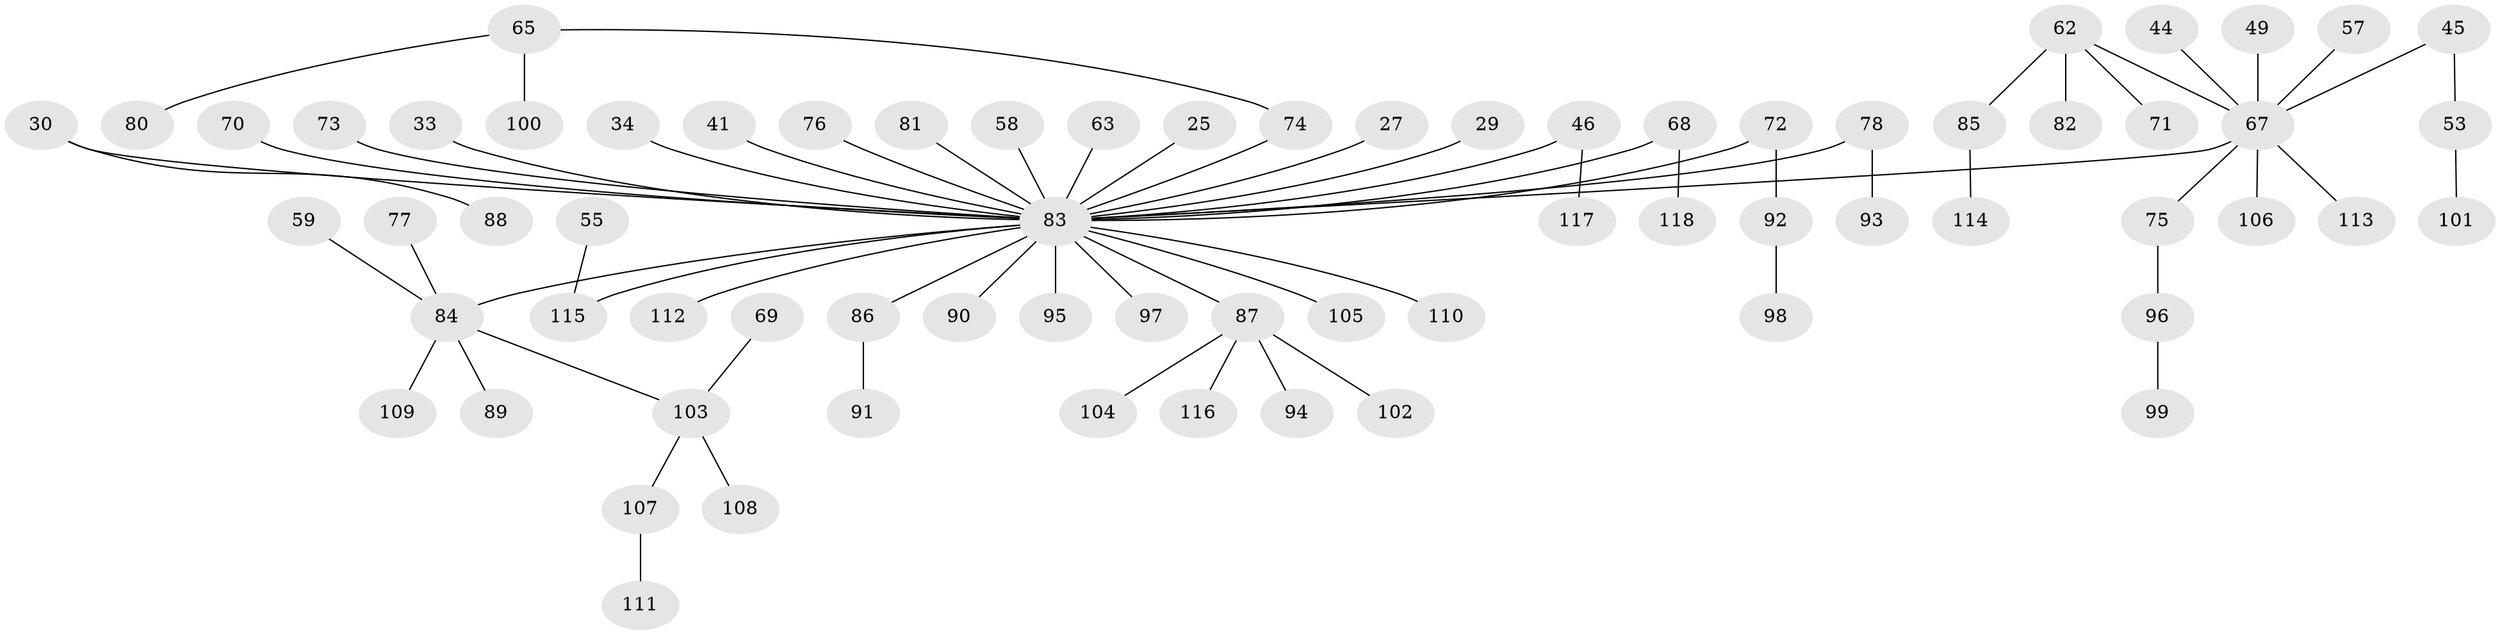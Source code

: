 // original degree distribution, {3: 0.1271186440677966, 7: 0.00847457627118644, 8: 0.00847457627118644, 4: 0.05084745762711865, 2: 0.2796610169491525, 6: 0.01694915254237288, 5: 0.025423728813559324, 1: 0.4830508474576271}
// Generated by graph-tools (version 1.1) at 2025/56/03/04/25 21:56:39]
// undirected, 70 vertices, 69 edges
graph export_dot {
graph [start="1"]
  node [color=gray90,style=filled];
  25;
  27;
  29;
  30;
  33;
  34;
  41;
  44;
  45;
  46;
  49;
  53;
  55;
  57;
  58;
  59;
  62;
  63;
  65 [super="+51"];
  67 [super="+18+35+23+48"];
  68;
  69;
  70;
  71;
  72;
  73;
  74 [super="+28"];
  75;
  76;
  77;
  78;
  80;
  81;
  82;
  83 [super="+13+79"];
  84 [super="+42+56+47"];
  85;
  86;
  87 [super="+8+52"];
  88;
  89;
  90;
  91;
  92;
  93;
  94;
  95;
  96;
  97;
  98;
  99;
  100;
  101;
  102;
  103 [super="+36+37"];
  104;
  105;
  106;
  107;
  108;
  109;
  110;
  111;
  112;
  113;
  114;
  115 [super="+14"];
  116;
  117;
  118;
  25 -- 83;
  27 -- 83;
  29 -- 83;
  30 -- 88;
  30 -- 83;
  33 -- 83;
  34 -- 83;
  41 -- 83;
  44 -- 67;
  45 -- 53;
  45 -- 67;
  46 -- 117;
  46 -- 83;
  49 -- 67;
  53 -- 101;
  55 -- 115;
  57 -- 67;
  58 -- 83;
  59 -- 84;
  62 -- 71;
  62 -- 82;
  62 -- 85;
  62 -- 67;
  63 -- 83;
  65 -- 80;
  65 -- 100;
  65 -- 74;
  67 -- 75;
  67 -- 106;
  67 -- 83;
  67 -- 113;
  68 -- 118;
  68 -- 83;
  69 -- 103;
  70 -- 83;
  72 -- 92;
  72 -- 83;
  73 -- 83;
  74 -- 83;
  75 -- 96;
  76 -- 83;
  77 -- 84;
  78 -- 93;
  78 -- 83;
  81 -- 83;
  83 -- 84;
  83 -- 86;
  83 -- 87;
  83 -- 90;
  83 -- 95;
  83 -- 97;
  83 -- 105;
  83 -- 110;
  83 -- 112;
  83 -- 115;
  84 -- 103;
  84 -- 89;
  84 -- 109;
  85 -- 114;
  86 -- 91;
  87 -- 94;
  87 -- 104;
  87 -- 116;
  87 -- 102;
  92 -- 98;
  96 -- 99;
  103 -- 107;
  103 -- 108;
  107 -- 111;
}
